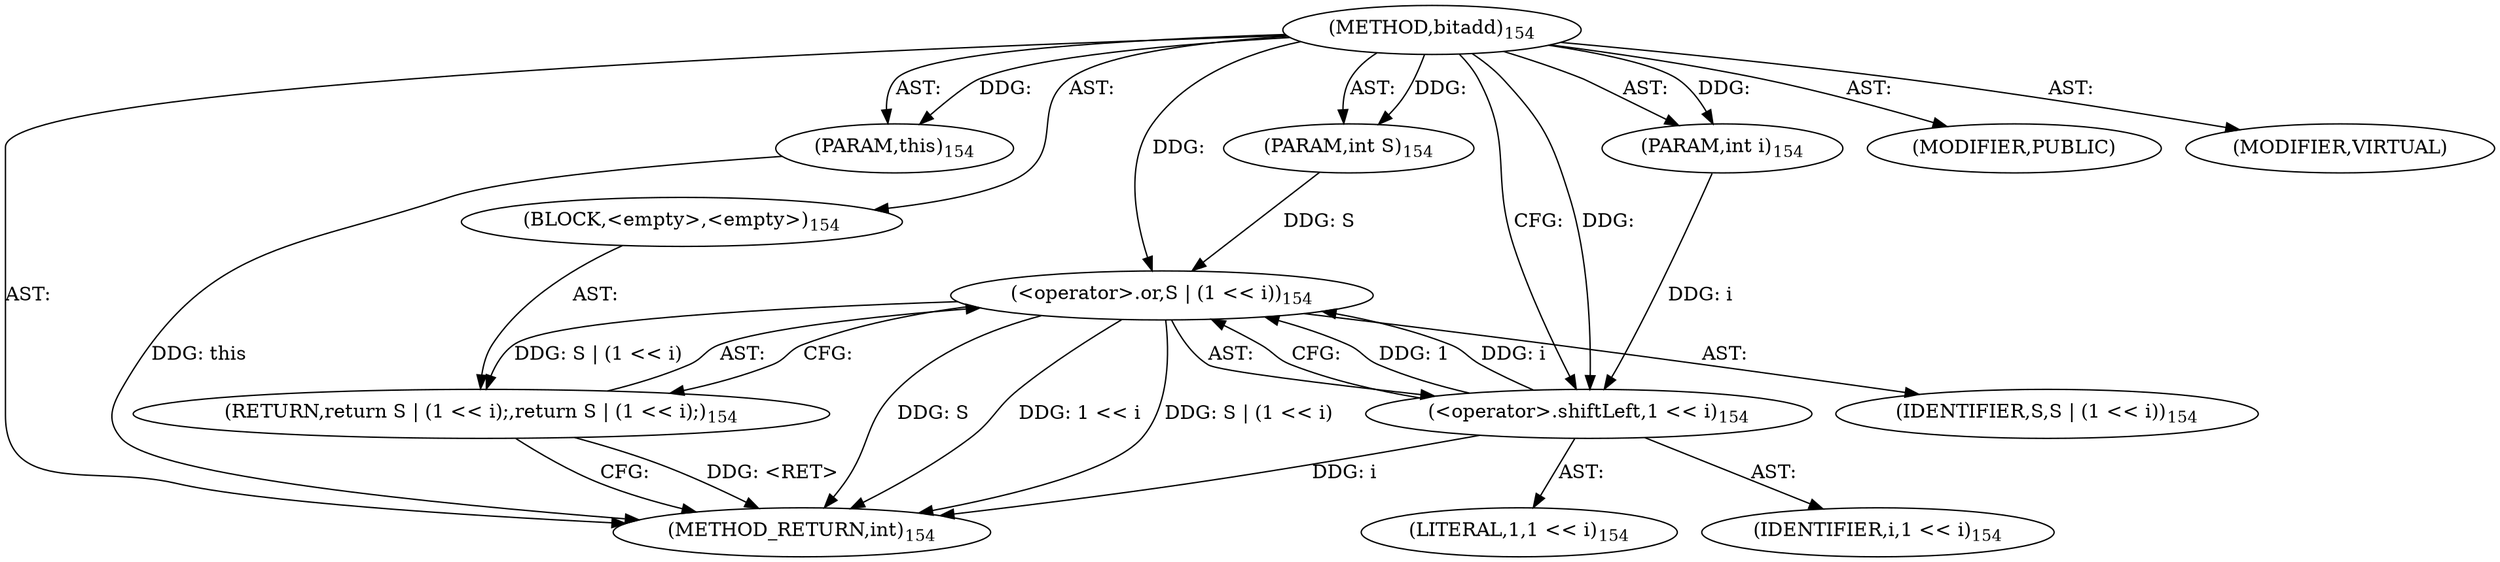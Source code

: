 digraph "bitadd" {  
"655" [label = <(METHOD,bitadd)<SUB>154</SUB>> ]
"656" [label = <(PARAM,this)<SUB>154</SUB>> ]
"657" [label = <(PARAM,int S)<SUB>154</SUB>> ]
"658" [label = <(PARAM,int i)<SUB>154</SUB>> ]
"659" [label = <(BLOCK,&lt;empty&gt;,&lt;empty&gt;)<SUB>154</SUB>> ]
"660" [label = <(RETURN,return S | (1 &lt;&lt; i);,return S | (1 &lt;&lt; i);)<SUB>154</SUB>> ]
"661" [label = <(&lt;operator&gt;.or,S | (1 &lt;&lt; i))<SUB>154</SUB>> ]
"662" [label = <(IDENTIFIER,S,S | (1 &lt;&lt; i))<SUB>154</SUB>> ]
"663" [label = <(&lt;operator&gt;.shiftLeft,1 &lt;&lt; i)<SUB>154</SUB>> ]
"664" [label = <(LITERAL,1,1 &lt;&lt; i)<SUB>154</SUB>> ]
"665" [label = <(IDENTIFIER,i,1 &lt;&lt; i)<SUB>154</SUB>> ]
"666" [label = <(MODIFIER,PUBLIC)> ]
"667" [label = <(MODIFIER,VIRTUAL)> ]
"668" [label = <(METHOD_RETURN,int)<SUB>154</SUB>> ]
  "655" -> "656"  [ label = "AST: "] 
  "655" -> "657"  [ label = "AST: "] 
  "655" -> "658"  [ label = "AST: "] 
  "655" -> "659"  [ label = "AST: "] 
  "655" -> "666"  [ label = "AST: "] 
  "655" -> "667"  [ label = "AST: "] 
  "655" -> "668"  [ label = "AST: "] 
  "659" -> "660"  [ label = "AST: "] 
  "660" -> "661"  [ label = "AST: "] 
  "661" -> "662"  [ label = "AST: "] 
  "661" -> "663"  [ label = "AST: "] 
  "663" -> "664"  [ label = "AST: "] 
  "663" -> "665"  [ label = "AST: "] 
  "660" -> "668"  [ label = "CFG: "] 
  "661" -> "660"  [ label = "CFG: "] 
  "663" -> "661"  [ label = "CFG: "] 
  "655" -> "663"  [ label = "CFG: "] 
  "660" -> "668"  [ label = "DDG: &lt;RET&gt;"] 
  "656" -> "668"  [ label = "DDG: this"] 
  "661" -> "668"  [ label = "DDG: S"] 
  "663" -> "668"  [ label = "DDG: i"] 
  "661" -> "668"  [ label = "DDG: 1 &lt;&lt; i"] 
  "661" -> "668"  [ label = "DDG: S | (1 &lt;&lt; i)"] 
  "655" -> "656"  [ label = "DDG: "] 
  "655" -> "657"  [ label = "DDG: "] 
  "655" -> "658"  [ label = "DDG: "] 
  "661" -> "660"  [ label = "DDG: S | (1 &lt;&lt; i)"] 
  "657" -> "661"  [ label = "DDG: S"] 
  "655" -> "661"  [ label = "DDG: "] 
  "663" -> "661"  [ label = "DDG: 1"] 
  "663" -> "661"  [ label = "DDG: i"] 
  "655" -> "663"  [ label = "DDG: "] 
  "658" -> "663"  [ label = "DDG: i"] 
}
